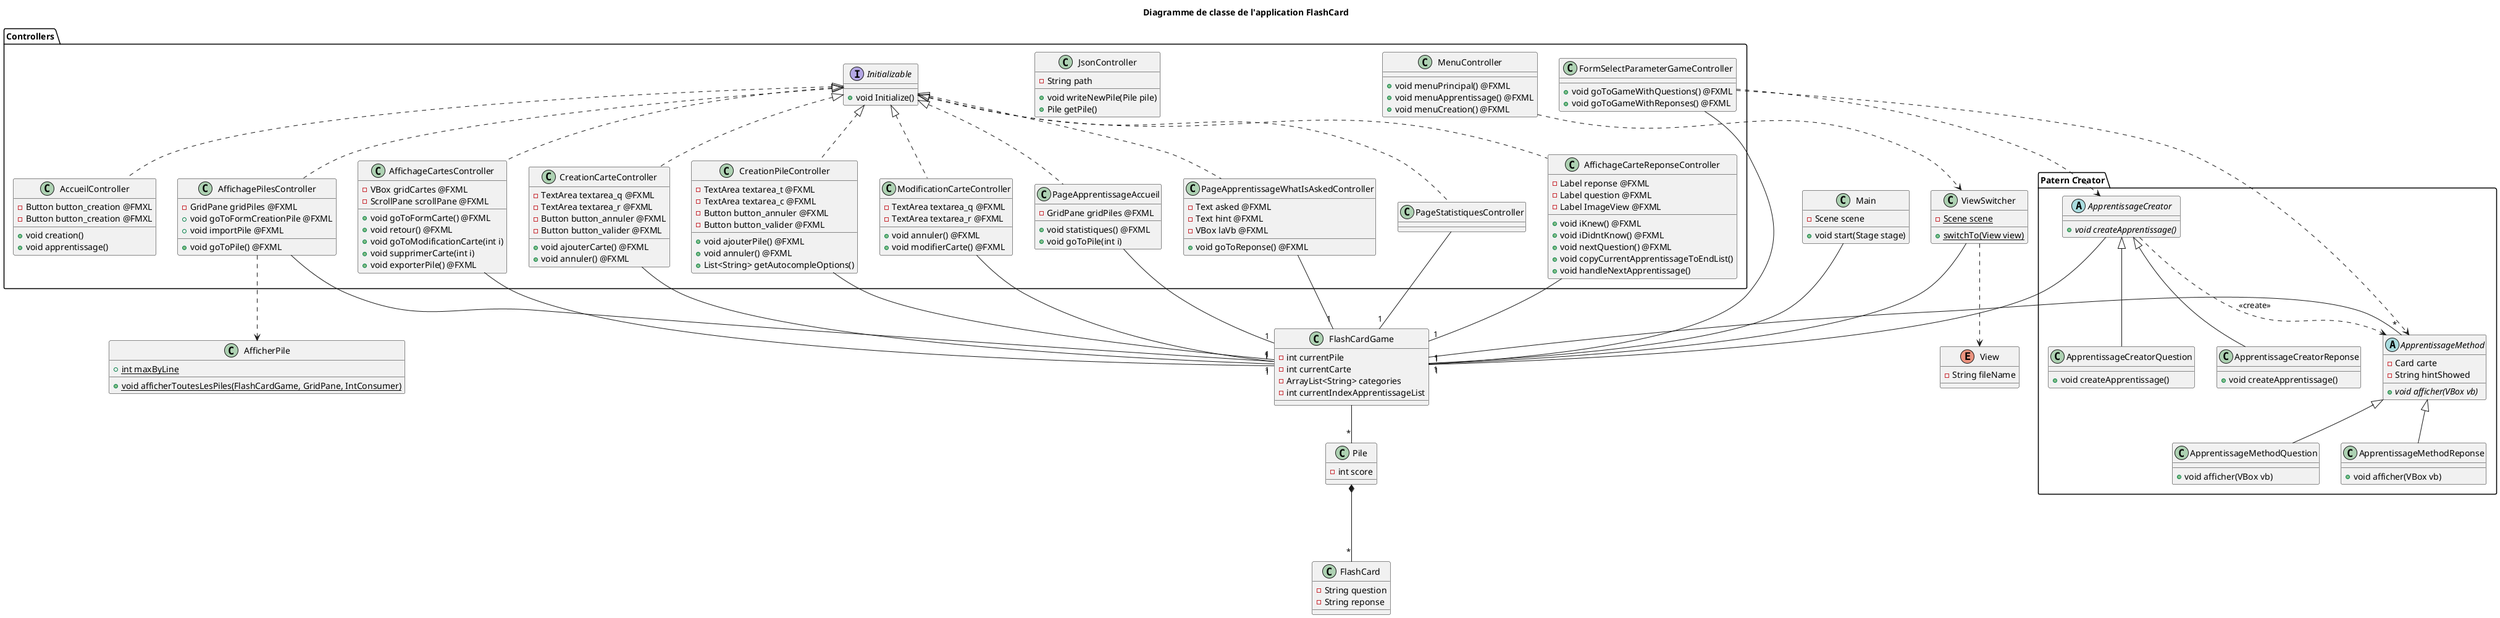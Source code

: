 @startuml

title Diagramme de classe de l'application FlashCard

' ABDEE6

class FlashCardGame {
    -int currentPile
    -int currentCarte
    -ArrayList<String> categories
    -int currentIndexApprentissageList
}
class FlashCard {
    -String question
    -String reponse
}
class Pile {
    -int score
}

package "Patern Creator" {

    abstract ApprentissageMethod {
        -Card carte
        -String hintShowed
        {abstract} +void afficher(VBox vb)
    }

    class ApprentissageMethodQuestion {
        +void afficher(VBox vb)
    }

    class ApprentissageMethodReponse {
        +void afficher(VBox vb)
    }

    abstract ApprentissageCreator {
        {abstract} +void createApprentissage()
    }

    class ApprentissageCreatorQuestion {
        +void createApprentissage()
    }

    class ApprentissageCreatorReponse {
        +void createApprentissage()
    }

}

enum View {
    -String fileName
}

class ViewSwitcher {
    {static} -Scene scene
    {static} +switchTo(View view)
}

package "Controllers" {
    interface Initializable {
        +void Initialize()
    }

    class AccueilController {
        -Button button_creation @FMXL
        -Button button_creation @FMXL
        +void creation()
        +void apprentissage()
    }

    class AffichageCarteReponseController {
        -Label reponse @FXML
        -Label question @FXML
        -Label ImageView @FXML
        +void iKnew() @FXML
        +void iDidntKnow() @FXML
        +void nextQuestion() @FXML
        +void copyCurrentApprentissageToEndList()
        +void handleNextApprentissage()
    }

    class AffichageCartesController {
        -VBox gridCartes @FXML
        -ScrollPane scrollPane @FXML
        +void goToFormCarte() @FXML
        +void retour() @FXML
        +void goToModificationCarte(int i)
        +void supprimerCarte(int i)
        +void exporterPile() @FXML
    }

    class AffichagePilesController {
        -GridPane gridPiles @FXML
        +void goToPile() @FXML
        +void goToFormCreationPile @FXML
        +void importPile @FXML
    }

    class CreationCarteController {
        -TextArea textarea_q @FXML
        -TextArea textarea_r @FXML
        -Button button_annuler @FXML
        -Button button_valider @FXML
        +void ajouterCarte() @FXML
        +void annuler() @FXML
    }

    class CreationPileController {
        -TextArea textarea_t @FXML
        -TextArea textarea_c @FXML
        -Button button_annuler @FXML
        -Button button_valider @FXML
        +void ajouterPile() @FXML
        +void annuler() @FXML
        +List<String> getAutocompleOptions()
    }

    class FormSelectParameterGameController {
        +void goToGameWithQuestions() @FXML
        +void goToGameWithReponses() @FXML
    }

    class JsonController {
        -String path
        +void writeNewPile(Pile pile)
        +Pile getPile()
    }

    class MenuController {
        +void menuPrincipal() @FXML
        +void menuApprentissage() @FXML
        +void menuCreation() @FXML
    }

    class ModificationCarteController {
        -TextArea textarea_q @FXML
        -TextArea textarea_r @FXML
        +void annuler() @FXML
        +void modifierCarte() @FXML
    }

    class PageApprentissageAccueil {
        -GridPane gridPiles @FXML
        +void statistiques() @FXML
        +void goToPile(int i)
    }

    class PageApprentissageWhatIsAskedController {
        -Text asked @FXML
        -Text hint @FXML
        -VBox laVb @FXML
        +void goToReponse() @FXML
    }

    class PageStatistiquesController {

    }
}

class AfficherPile {
    {static} +int maxByLine
    {static} +void afficherToutesLesPiles(FlashCardGame, GridPane, IntConsumer)
}

class Main {
    -Scene scene
    +void start(Stage stage)
}

FlashCardGame -- "*" Pile
FlashCardGame -- "*" ApprentissageMethod
Pile *--- "*" FlashCard
ApprentissageMethod <|-- ApprentissageMethodQuestion
ApprentissageMethod <|-- ApprentissageMethodReponse
ApprentissageCreator -- "1" FlashCardGame
ApprentissageCreator <|-- ApprentissageCreatorQuestion
ApprentissageCreator <|-- ApprentissageCreatorReponse
ApprentissageCreator ..> ApprentissageMethod : <<create>>
ViewSwitcher -- "1" FlashCardGame
ViewSwitcher ..> View
Initializable <|.. AccueilController
Initializable <|.. AffichageCarteReponseController
AffichageCarteReponseController -- "1" FlashCardGame
Initializable <|.. AffichageCartesController
AffichageCartesController -- "1" FlashCardGame
Initializable <|.. AffichagePilesController
AffichagePilesController -- "1" FlashCardGame
AffichagePilesController ..> AfficherPile
Initializable <|.. CreationCarteController
CreationCarteController -- "1" FlashCardGame
Initializable <|.. CreationPileController
CreationPileController -- "1" FlashCardGame
FormSelectParameterGameController -- "1" FlashCardGame
FormSelectParameterGameController ..> ApprentissageCreator
FormSelectParameterGameController ..> ApprentissageMethod
Main -- "1" FlashCardGame
Initializable <|.. ModificationCarteController
ModificationCarteController -- "1" FlashCardGame
Initializable <|.. PageApprentissageAccueil
PageApprentissageAccueil -- "1" FlashCardGame
Initializable <|.. PageApprentissageWhatIsAskedController
PageApprentissageWhatIsAskedController -- "1" FlashCardGame
Initializable <|.. PageStatistiquesController
PageStatistiquesController -- "1" FlashCardGame
MenuController ..> ViewSwitcher

@enduml
